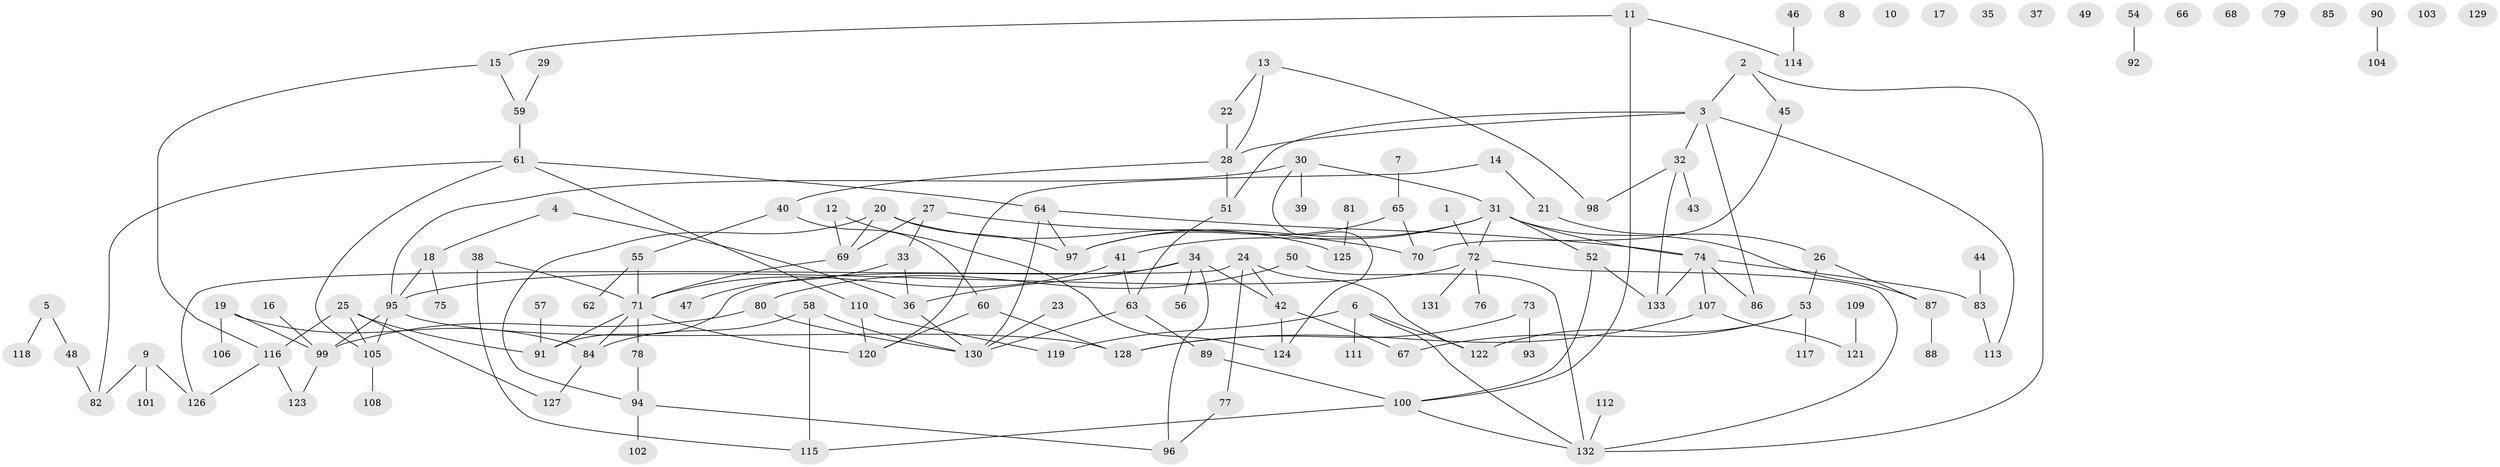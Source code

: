 // coarse degree distribution, {1: 0.23655913978494625, 9: 0.021505376344086023, 3: 0.1827956989247312, 2: 0.15053763440860216, 4: 0.1827956989247312, 0: 0.12903225806451613, 7: 0.021505376344086023, 6: 0.010752688172043012, 13: 0.010752688172043012, 5: 0.043010752688172046, 8: 0.010752688172043012}
// Generated by graph-tools (version 1.1) at 2025/16/03/04/25 18:16:29]
// undirected, 133 vertices, 166 edges
graph export_dot {
graph [start="1"]
  node [color=gray90,style=filled];
  1;
  2;
  3;
  4;
  5;
  6;
  7;
  8;
  9;
  10;
  11;
  12;
  13;
  14;
  15;
  16;
  17;
  18;
  19;
  20;
  21;
  22;
  23;
  24;
  25;
  26;
  27;
  28;
  29;
  30;
  31;
  32;
  33;
  34;
  35;
  36;
  37;
  38;
  39;
  40;
  41;
  42;
  43;
  44;
  45;
  46;
  47;
  48;
  49;
  50;
  51;
  52;
  53;
  54;
  55;
  56;
  57;
  58;
  59;
  60;
  61;
  62;
  63;
  64;
  65;
  66;
  67;
  68;
  69;
  70;
  71;
  72;
  73;
  74;
  75;
  76;
  77;
  78;
  79;
  80;
  81;
  82;
  83;
  84;
  85;
  86;
  87;
  88;
  89;
  90;
  91;
  92;
  93;
  94;
  95;
  96;
  97;
  98;
  99;
  100;
  101;
  102;
  103;
  104;
  105;
  106;
  107;
  108;
  109;
  110;
  111;
  112;
  113;
  114;
  115;
  116;
  117;
  118;
  119;
  120;
  121;
  122;
  123;
  124;
  125;
  126;
  127;
  128;
  129;
  130;
  131;
  132;
  133;
  1 -- 72;
  2 -- 3;
  2 -- 45;
  2 -- 132;
  3 -- 28;
  3 -- 32;
  3 -- 51;
  3 -- 86;
  3 -- 113;
  4 -- 18;
  4 -- 36;
  5 -- 48;
  5 -- 118;
  6 -- 111;
  6 -- 119;
  6 -- 122;
  6 -- 132;
  7 -- 65;
  9 -- 82;
  9 -- 101;
  9 -- 126;
  11 -- 15;
  11 -- 100;
  11 -- 114;
  12 -- 69;
  12 -- 124;
  13 -- 22;
  13 -- 28;
  13 -- 98;
  14 -- 21;
  14 -- 120;
  15 -- 59;
  15 -- 116;
  16 -- 99;
  18 -- 75;
  18 -- 95;
  19 -- 84;
  19 -- 99;
  19 -- 106;
  20 -- 69;
  20 -- 94;
  20 -- 97;
  20 -- 125;
  21 -- 26;
  22 -- 28;
  23 -- 130;
  24 -- 42;
  24 -- 77;
  24 -- 122;
  24 -- 126;
  25 -- 91;
  25 -- 105;
  25 -- 116;
  25 -- 127;
  26 -- 53;
  26 -- 87;
  27 -- 33;
  27 -- 69;
  27 -- 70;
  28 -- 40;
  28 -- 51;
  29 -- 59;
  30 -- 31;
  30 -- 39;
  30 -- 95;
  30 -- 124;
  31 -- 41;
  31 -- 52;
  31 -- 72;
  31 -- 74;
  31 -- 87;
  31 -- 97;
  32 -- 43;
  32 -- 98;
  32 -- 133;
  33 -- 36;
  33 -- 47;
  34 -- 36;
  34 -- 42;
  34 -- 56;
  34 -- 91;
  34 -- 96;
  36 -- 130;
  38 -- 71;
  38 -- 115;
  40 -- 55;
  40 -- 60;
  41 -- 63;
  41 -- 71;
  42 -- 67;
  42 -- 124;
  44 -- 83;
  45 -- 70;
  46 -- 114;
  48 -- 82;
  50 -- 80;
  50 -- 132;
  51 -- 63;
  52 -- 100;
  52 -- 133;
  53 -- 67;
  53 -- 117;
  53 -- 122;
  54 -- 92;
  55 -- 62;
  55 -- 71;
  57 -- 91;
  58 -- 84;
  58 -- 115;
  58 -- 130;
  59 -- 61;
  60 -- 120;
  60 -- 128;
  61 -- 64;
  61 -- 82;
  61 -- 105;
  61 -- 110;
  63 -- 89;
  63 -- 130;
  64 -- 74;
  64 -- 97;
  64 -- 130;
  65 -- 70;
  65 -- 97;
  69 -- 71;
  71 -- 78;
  71 -- 84;
  71 -- 91;
  71 -- 120;
  72 -- 76;
  72 -- 95;
  72 -- 131;
  72 -- 132;
  73 -- 93;
  73 -- 128;
  74 -- 83;
  74 -- 86;
  74 -- 107;
  74 -- 133;
  77 -- 96;
  78 -- 94;
  80 -- 99;
  80 -- 130;
  81 -- 125;
  83 -- 113;
  84 -- 127;
  87 -- 88;
  89 -- 100;
  90 -- 104;
  94 -- 96;
  94 -- 102;
  95 -- 99;
  95 -- 105;
  95 -- 128;
  99 -- 123;
  100 -- 115;
  100 -- 132;
  105 -- 108;
  107 -- 121;
  107 -- 128;
  109 -- 121;
  110 -- 119;
  110 -- 120;
  112 -- 132;
  116 -- 123;
  116 -- 126;
}
